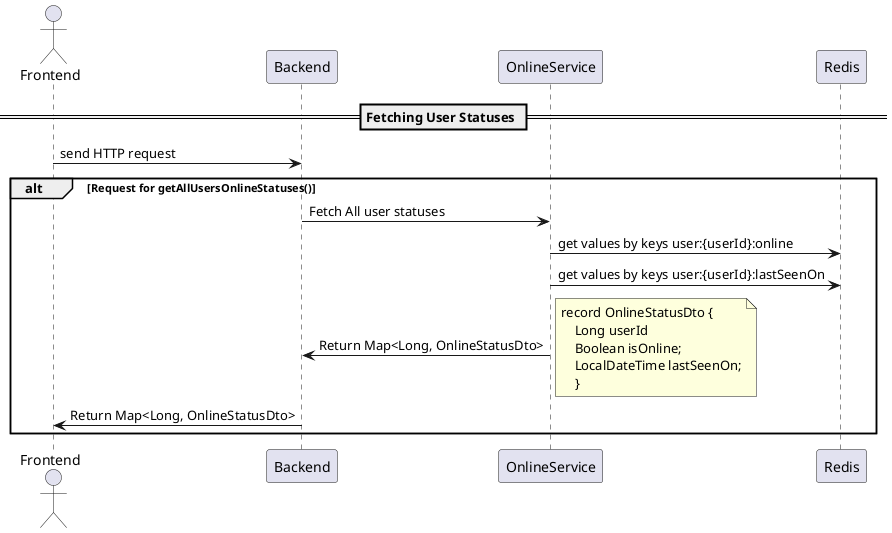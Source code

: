 @startuml
actor Frontend
participant Backend
participant OnlineService
participant Redis
== Fetching User Statuses ==

    Frontend -> Backend : send HTTP request


alt Request for getAllUsersOnlineStatuses()
  Backend -> OnlineService : Fetch All user statuses
  OnlineService -> Redis : get values by keys user:{userId}:online
  OnlineService -> Redis : get values by keys user:{userId}:lastSeenOn
  OnlineService -> Backend : Return Map<Long, OnlineStatusDto>
  note right
  record OnlineStatusDto {
      Long userId
      Boolean isOnline;
      LocalDateTime lastSeenOn;
      }
  end note
  Backend -> Frontend : Return Map<Long, OnlineStatusDto>
end

@enduml
